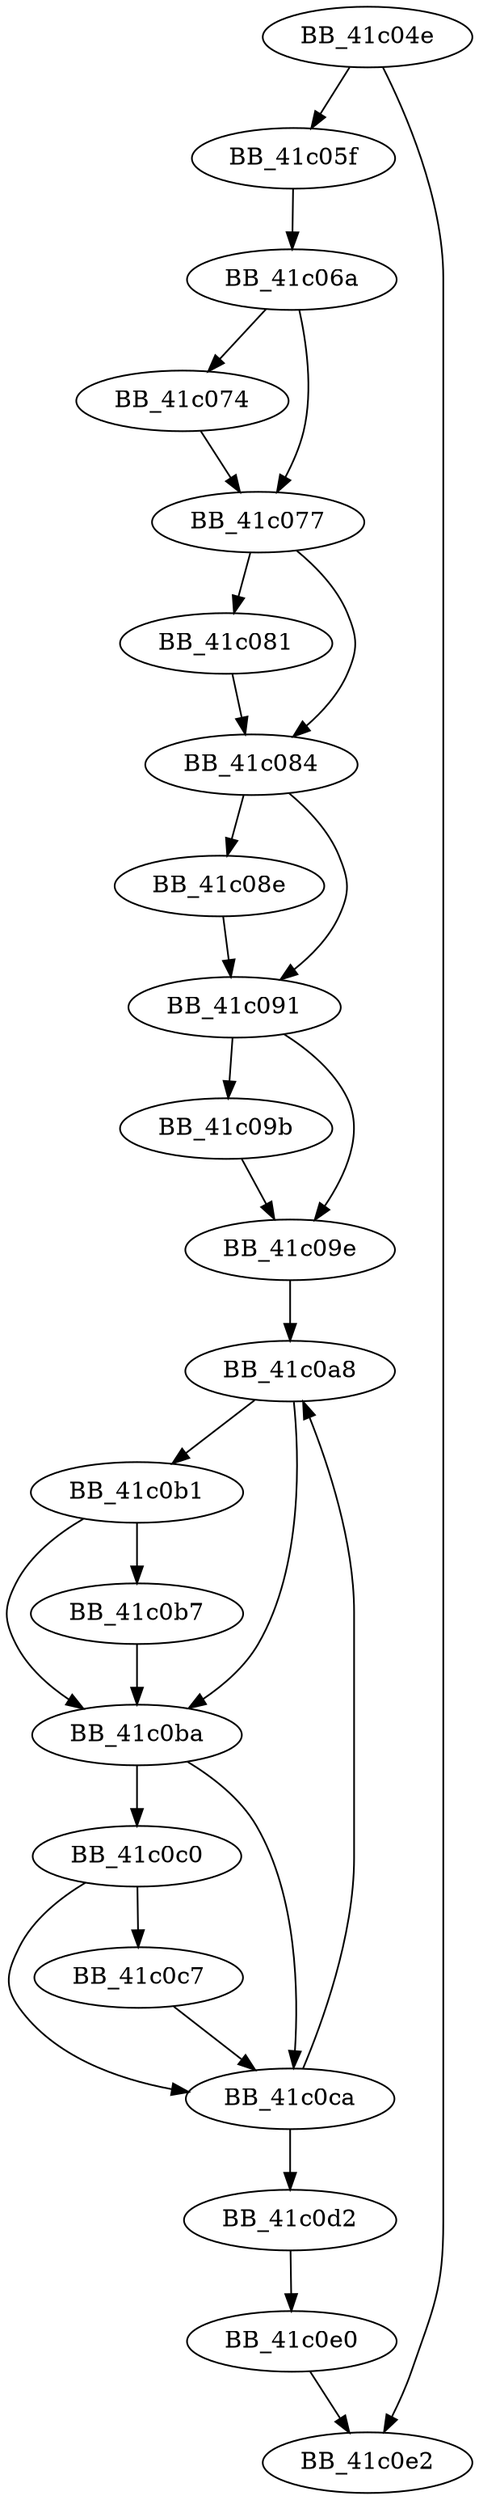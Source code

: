 DiGraph ___removelocaleref{
BB_41c04e->BB_41c05f
BB_41c04e->BB_41c0e2
BB_41c05f->BB_41c06a
BB_41c06a->BB_41c074
BB_41c06a->BB_41c077
BB_41c074->BB_41c077
BB_41c077->BB_41c081
BB_41c077->BB_41c084
BB_41c081->BB_41c084
BB_41c084->BB_41c08e
BB_41c084->BB_41c091
BB_41c08e->BB_41c091
BB_41c091->BB_41c09b
BB_41c091->BB_41c09e
BB_41c09b->BB_41c09e
BB_41c09e->BB_41c0a8
BB_41c0a8->BB_41c0b1
BB_41c0a8->BB_41c0ba
BB_41c0b1->BB_41c0b7
BB_41c0b1->BB_41c0ba
BB_41c0b7->BB_41c0ba
BB_41c0ba->BB_41c0c0
BB_41c0ba->BB_41c0ca
BB_41c0c0->BB_41c0c7
BB_41c0c0->BB_41c0ca
BB_41c0c7->BB_41c0ca
BB_41c0ca->BB_41c0a8
BB_41c0ca->BB_41c0d2
BB_41c0d2->BB_41c0e0
BB_41c0e0->BB_41c0e2
}
